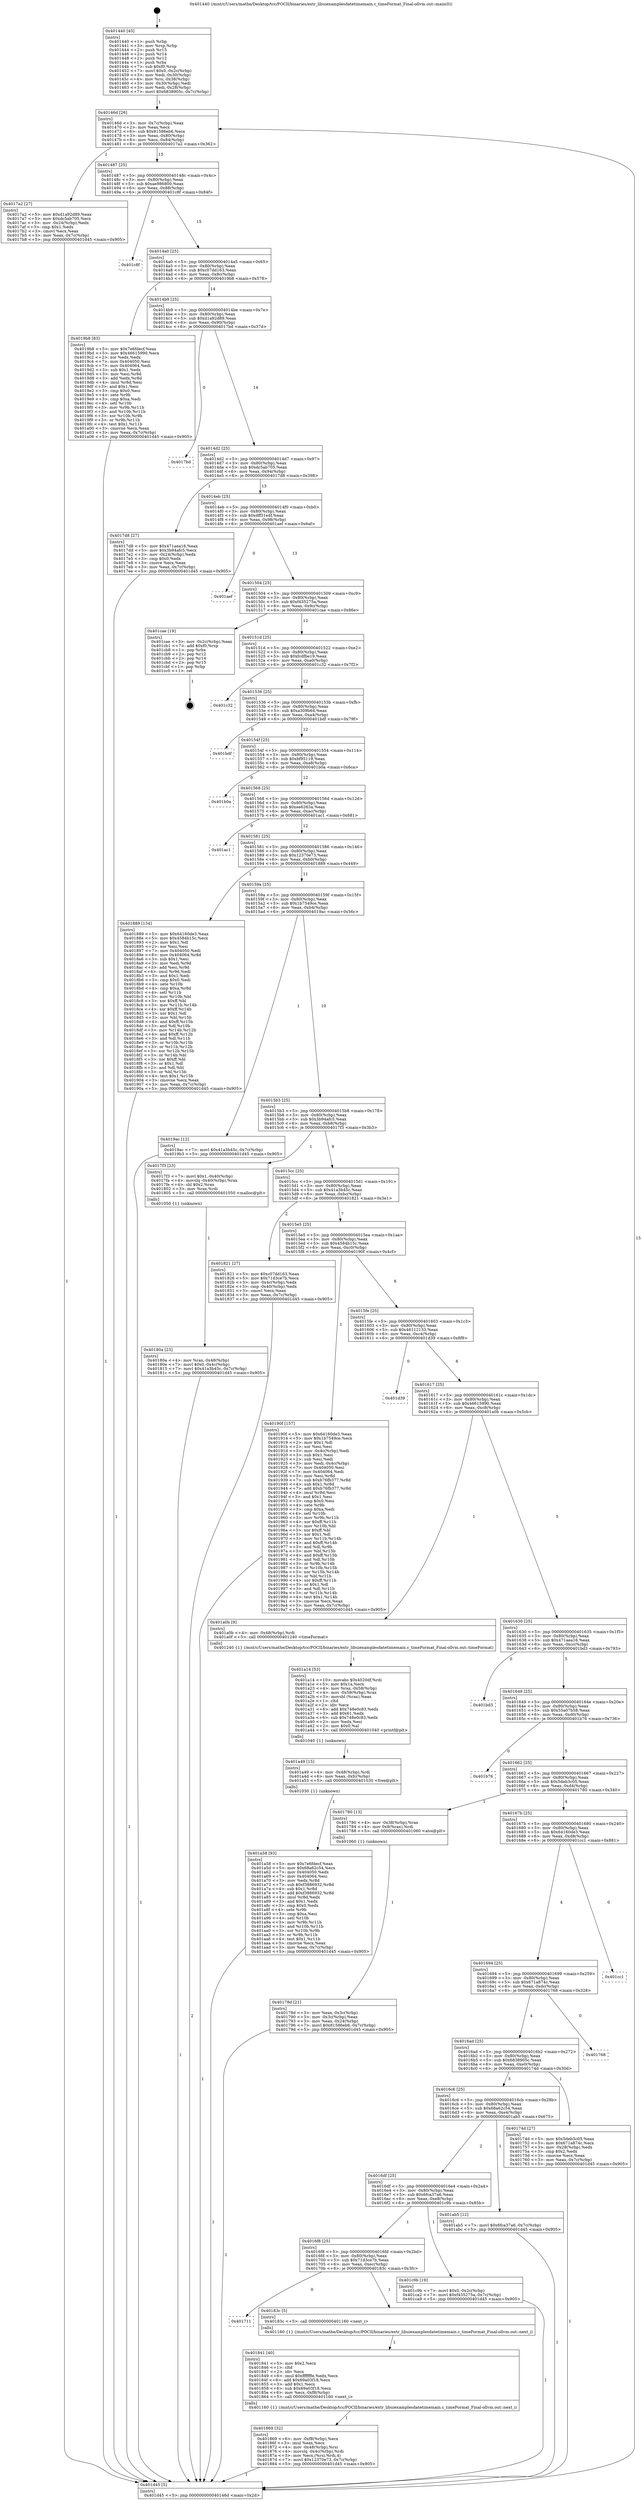 digraph "0x401440" {
  label = "0x401440 (/mnt/c/Users/mathe/Desktop/tcc/POCII/binaries/extr_libuiexamplesdatetimemain.c_timeFormat_Final-ollvm.out::main(0))"
  labelloc = "t"
  node[shape=record]

  Entry [label="",width=0.3,height=0.3,shape=circle,fillcolor=black,style=filled]
  "0x40146d" [label="{
     0x40146d [26]\l
     | [instrs]\l
     &nbsp;&nbsp;0x40146d \<+3\>: mov -0x7c(%rbp),%eax\l
     &nbsp;&nbsp;0x401470 \<+2\>: mov %eax,%ecx\l
     &nbsp;&nbsp;0x401472 \<+6\>: sub $0x81586eb6,%ecx\l
     &nbsp;&nbsp;0x401478 \<+3\>: mov %eax,-0x80(%rbp)\l
     &nbsp;&nbsp;0x40147b \<+6\>: mov %ecx,-0x84(%rbp)\l
     &nbsp;&nbsp;0x401481 \<+6\>: je 00000000004017a2 \<main+0x362\>\l
  }"]
  "0x4017a2" [label="{
     0x4017a2 [27]\l
     | [instrs]\l
     &nbsp;&nbsp;0x4017a2 \<+5\>: mov $0xd1a92d89,%eax\l
     &nbsp;&nbsp;0x4017a7 \<+5\>: mov $0xdc5ab705,%ecx\l
     &nbsp;&nbsp;0x4017ac \<+3\>: mov -0x24(%rbp),%edx\l
     &nbsp;&nbsp;0x4017af \<+3\>: cmp $0x1,%edx\l
     &nbsp;&nbsp;0x4017b2 \<+3\>: cmovl %ecx,%eax\l
     &nbsp;&nbsp;0x4017b5 \<+3\>: mov %eax,-0x7c(%rbp)\l
     &nbsp;&nbsp;0x4017b8 \<+5\>: jmp 0000000000401d45 \<main+0x905\>\l
  }"]
  "0x401487" [label="{
     0x401487 [25]\l
     | [instrs]\l
     &nbsp;&nbsp;0x401487 \<+5\>: jmp 000000000040148c \<main+0x4c\>\l
     &nbsp;&nbsp;0x40148c \<+3\>: mov -0x80(%rbp),%eax\l
     &nbsp;&nbsp;0x40148f \<+5\>: sub $0xae986800,%eax\l
     &nbsp;&nbsp;0x401494 \<+6\>: mov %eax,-0x88(%rbp)\l
     &nbsp;&nbsp;0x40149a \<+6\>: je 0000000000401c8f \<main+0x84f\>\l
  }"]
  Exit [label="",width=0.3,height=0.3,shape=circle,fillcolor=black,style=filled,peripheries=2]
  "0x401c8f" [label="{
     0x401c8f\l
  }", style=dashed]
  "0x4014a0" [label="{
     0x4014a0 [25]\l
     | [instrs]\l
     &nbsp;&nbsp;0x4014a0 \<+5\>: jmp 00000000004014a5 \<main+0x65\>\l
     &nbsp;&nbsp;0x4014a5 \<+3\>: mov -0x80(%rbp),%eax\l
     &nbsp;&nbsp;0x4014a8 \<+5\>: sub $0xc07dd163,%eax\l
     &nbsp;&nbsp;0x4014ad \<+6\>: mov %eax,-0x8c(%rbp)\l
     &nbsp;&nbsp;0x4014b3 \<+6\>: je 00000000004019b8 \<main+0x578\>\l
  }"]
  "0x401a58" [label="{
     0x401a58 [93]\l
     | [instrs]\l
     &nbsp;&nbsp;0x401a58 \<+5\>: mov $0x7e6fdecf,%eax\l
     &nbsp;&nbsp;0x401a5d \<+5\>: mov $0x68a62c54,%ecx\l
     &nbsp;&nbsp;0x401a62 \<+7\>: mov 0x404050,%edx\l
     &nbsp;&nbsp;0x401a69 \<+7\>: mov 0x404064,%esi\l
     &nbsp;&nbsp;0x401a70 \<+3\>: mov %edx,%r8d\l
     &nbsp;&nbsp;0x401a73 \<+7\>: sub $0xf3886932,%r8d\l
     &nbsp;&nbsp;0x401a7a \<+4\>: sub $0x1,%r8d\l
     &nbsp;&nbsp;0x401a7e \<+7\>: add $0xf3886932,%r8d\l
     &nbsp;&nbsp;0x401a85 \<+4\>: imul %r8d,%edx\l
     &nbsp;&nbsp;0x401a89 \<+3\>: and $0x1,%edx\l
     &nbsp;&nbsp;0x401a8c \<+3\>: cmp $0x0,%edx\l
     &nbsp;&nbsp;0x401a8f \<+4\>: sete %r9b\l
     &nbsp;&nbsp;0x401a93 \<+3\>: cmp $0xa,%esi\l
     &nbsp;&nbsp;0x401a96 \<+4\>: setl %r10b\l
     &nbsp;&nbsp;0x401a9a \<+3\>: mov %r9b,%r11b\l
     &nbsp;&nbsp;0x401a9d \<+3\>: and %r10b,%r11b\l
     &nbsp;&nbsp;0x401aa0 \<+3\>: xor %r10b,%r9b\l
     &nbsp;&nbsp;0x401aa3 \<+3\>: or %r9b,%r11b\l
     &nbsp;&nbsp;0x401aa6 \<+4\>: test $0x1,%r11b\l
     &nbsp;&nbsp;0x401aaa \<+3\>: cmovne %ecx,%eax\l
     &nbsp;&nbsp;0x401aad \<+3\>: mov %eax,-0x7c(%rbp)\l
     &nbsp;&nbsp;0x401ab0 \<+5\>: jmp 0000000000401d45 \<main+0x905\>\l
  }"]
  "0x4019b8" [label="{
     0x4019b8 [83]\l
     | [instrs]\l
     &nbsp;&nbsp;0x4019b8 \<+5\>: mov $0x7e6fdecf,%eax\l
     &nbsp;&nbsp;0x4019bd \<+5\>: mov $0x46615990,%ecx\l
     &nbsp;&nbsp;0x4019c2 \<+2\>: xor %edx,%edx\l
     &nbsp;&nbsp;0x4019c4 \<+7\>: mov 0x404050,%esi\l
     &nbsp;&nbsp;0x4019cb \<+7\>: mov 0x404064,%edi\l
     &nbsp;&nbsp;0x4019d2 \<+3\>: sub $0x1,%edx\l
     &nbsp;&nbsp;0x4019d5 \<+3\>: mov %esi,%r8d\l
     &nbsp;&nbsp;0x4019d8 \<+3\>: add %edx,%r8d\l
     &nbsp;&nbsp;0x4019db \<+4\>: imul %r8d,%esi\l
     &nbsp;&nbsp;0x4019df \<+3\>: and $0x1,%esi\l
     &nbsp;&nbsp;0x4019e2 \<+3\>: cmp $0x0,%esi\l
     &nbsp;&nbsp;0x4019e5 \<+4\>: sete %r9b\l
     &nbsp;&nbsp;0x4019e9 \<+3\>: cmp $0xa,%edi\l
     &nbsp;&nbsp;0x4019ec \<+4\>: setl %r10b\l
     &nbsp;&nbsp;0x4019f0 \<+3\>: mov %r9b,%r11b\l
     &nbsp;&nbsp;0x4019f3 \<+3\>: and %r10b,%r11b\l
     &nbsp;&nbsp;0x4019f6 \<+3\>: xor %r10b,%r9b\l
     &nbsp;&nbsp;0x4019f9 \<+3\>: or %r9b,%r11b\l
     &nbsp;&nbsp;0x4019fc \<+4\>: test $0x1,%r11b\l
     &nbsp;&nbsp;0x401a00 \<+3\>: cmovne %ecx,%eax\l
     &nbsp;&nbsp;0x401a03 \<+3\>: mov %eax,-0x7c(%rbp)\l
     &nbsp;&nbsp;0x401a06 \<+5\>: jmp 0000000000401d45 \<main+0x905\>\l
  }"]
  "0x4014b9" [label="{
     0x4014b9 [25]\l
     | [instrs]\l
     &nbsp;&nbsp;0x4014b9 \<+5\>: jmp 00000000004014be \<main+0x7e\>\l
     &nbsp;&nbsp;0x4014be \<+3\>: mov -0x80(%rbp),%eax\l
     &nbsp;&nbsp;0x4014c1 \<+5\>: sub $0xd1a92d89,%eax\l
     &nbsp;&nbsp;0x4014c6 \<+6\>: mov %eax,-0x90(%rbp)\l
     &nbsp;&nbsp;0x4014cc \<+6\>: je 00000000004017bd \<main+0x37d\>\l
  }"]
  "0x401a49" [label="{
     0x401a49 [15]\l
     | [instrs]\l
     &nbsp;&nbsp;0x401a49 \<+4\>: mov -0x48(%rbp),%rdi\l
     &nbsp;&nbsp;0x401a4d \<+6\>: mov %eax,-0xfc(%rbp)\l
     &nbsp;&nbsp;0x401a53 \<+5\>: call 0000000000401030 \<free@plt\>\l
     | [calls]\l
     &nbsp;&nbsp;0x401030 \{1\} (unknown)\l
  }"]
  "0x4017bd" [label="{
     0x4017bd\l
  }", style=dashed]
  "0x4014d2" [label="{
     0x4014d2 [25]\l
     | [instrs]\l
     &nbsp;&nbsp;0x4014d2 \<+5\>: jmp 00000000004014d7 \<main+0x97\>\l
     &nbsp;&nbsp;0x4014d7 \<+3\>: mov -0x80(%rbp),%eax\l
     &nbsp;&nbsp;0x4014da \<+5\>: sub $0xdc5ab705,%eax\l
     &nbsp;&nbsp;0x4014df \<+6\>: mov %eax,-0x94(%rbp)\l
     &nbsp;&nbsp;0x4014e5 \<+6\>: je 00000000004017d8 \<main+0x398\>\l
  }"]
  "0x401a14" [label="{
     0x401a14 [53]\l
     | [instrs]\l
     &nbsp;&nbsp;0x401a14 \<+10\>: movabs $0x4020df,%rdi\l
     &nbsp;&nbsp;0x401a1e \<+5\>: mov $0x1a,%ecx\l
     &nbsp;&nbsp;0x401a23 \<+4\>: mov %rax,-0x58(%rbp)\l
     &nbsp;&nbsp;0x401a27 \<+4\>: mov -0x58(%rbp),%rax\l
     &nbsp;&nbsp;0x401a2b \<+3\>: movsbl (%rax),%eax\l
     &nbsp;&nbsp;0x401a2e \<+1\>: cltd\l
     &nbsp;&nbsp;0x401a2f \<+2\>: idiv %ecx\l
     &nbsp;&nbsp;0x401a31 \<+6\>: add $0x748e0c83,%edx\l
     &nbsp;&nbsp;0x401a37 \<+3\>: add $0x61,%edx\l
     &nbsp;&nbsp;0x401a3a \<+6\>: sub $0x748e0c83,%edx\l
     &nbsp;&nbsp;0x401a40 \<+2\>: mov %edx,%esi\l
     &nbsp;&nbsp;0x401a42 \<+2\>: mov $0x0,%al\l
     &nbsp;&nbsp;0x401a44 \<+5\>: call 0000000000401040 \<printf@plt\>\l
     | [calls]\l
     &nbsp;&nbsp;0x401040 \{1\} (unknown)\l
  }"]
  "0x4017d8" [label="{
     0x4017d8 [27]\l
     | [instrs]\l
     &nbsp;&nbsp;0x4017d8 \<+5\>: mov $0x471aea16,%eax\l
     &nbsp;&nbsp;0x4017dd \<+5\>: mov $0x3b94afc5,%ecx\l
     &nbsp;&nbsp;0x4017e2 \<+3\>: mov -0x24(%rbp),%edx\l
     &nbsp;&nbsp;0x4017e5 \<+3\>: cmp $0x0,%edx\l
     &nbsp;&nbsp;0x4017e8 \<+3\>: cmove %ecx,%eax\l
     &nbsp;&nbsp;0x4017eb \<+3\>: mov %eax,-0x7c(%rbp)\l
     &nbsp;&nbsp;0x4017ee \<+5\>: jmp 0000000000401d45 \<main+0x905\>\l
  }"]
  "0x4014eb" [label="{
     0x4014eb [25]\l
     | [instrs]\l
     &nbsp;&nbsp;0x4014eb \<+5\>: jmp 00000000004014f0 \<main+0xb0\>\l
     &nbsp;&nbsp;0x4014f0 \<+3\>: mov -0x80(%rbp),%eax\l
     &nbsp;&nbsp;0x4014f3 \<+5\>: sub $0xdff31e4f,%eax\l
     &nbsp;&nbsp;0x4014f8 \<+6\>: mov %eax,-0x98(%rbp)\l
     &nbsp;&nbsp;0x4014fe \<+6\>: je 0000000000401aef \<main+0x6af\>\l
  }"]
  "0x401869" [label="{
     0x401869 [32]\l
     | [instrs]\l
     &nbsp;&nbsp;0x401869 \<+6\>: mov -0xf8(%rbp),%ecx\l
     &nbsp;&nbsp;0x40186f \<+3\>: imul %eax,%ecx\l
     &nbsp;&nbsp;0x401872 \<+4\>: mov -0x48(%rbp),%rsi\l
     &nbsp;&nbsp;0x401876 \<+4\>: movslq -0x4c(%rbp),%rdi\l
     &nbsp;&nbsp;0x40187a \<+3\>: mov %ecx,(%rsi,%rdi,4)\l
     &nbsp;&nbsp;0x40187d \<+7\>: movl $0x12370e73,-0x7c(%rbp)\l
     &nbsp;&nbsp;0x401884 \<+5\>: jmp 0000000000401d45 \<main+0x905\>\l
  }"]
  "0x401aef" [label="{
     0x401aef\l
  }", style=dashed]
  "0x401504" [label="{
     0x401504 [25]\l
     | [instrs]\l
     &nbsp;&nbsp;0x401504 \<+5\>: jmp 0000000000401509 \<main+0xc9\>\l
     &nbsp;&nbsp;0x401509 \<+3\>: mov -0x80(%rbp),%eax\l
     &nbsp;&nbsp;0x40150c \<+5\>: sub $0xf435275a,%eax\l
     &nbsp;&nbsp;0x401511 \<+6\>: mov %eax,-0x9c(%rbp)\l
     &nbsp;&nbsp;0x401517 \<+6\>: je 0000000000401cae \<main+0x86e\>\l
  }"]
  "0x401841" [label="{
     0x401841 [40]\l
     | [instrs]\l
     &nbsp;&nbsp;0x401841 \<+5\>: mov $0x2,%ecx\l
     &nbsp;&nbsp;0x401846 \<+1\>: cltd\l
     &nbsp;&nbsp;0x401847 \<+2\>: idiv %ecx\l
     &nbsp;&nbsp;0x401849 \<+6\>: imul $0xfffffffe,%edx,%ecx\l
     &nbsp;&nbsp;0x40184f \<+6\>: add $0x69a03f18,%ecx\l
     &nbsp;&nbsp;0x401855 \<+3\>: add $0x1,%ecx\l
     &nbsp;&nbsp;0x401858 \<+6\>: sub $0x69a03f18,%ecx\l
     &nbsp;&nbsp;0x40185e \<+6\>: mov %ecx,-0xf8(%rbp)\l
     &nbsp;&nbsp;0x401864 \<+5\>: call 0000000000401160 \<next_i\>\l
     | [calls]\l
     &nbsp;&nbsp;0x401160 \{1\} (/mnt/c/Users/mathe/Desktop/tcc/POCII/binaries/extr_libuiexamplesdatetimemain.c_timeFormat_Final-ollvm.out::next_i)\l
  }"]
  "0x401cae" [label="{
     0x401cae [19]\l
     | [instrs]\l
     &nbsp;&nbsp;0x401cae \<+3\>: mov -0x2c(%rbp),%eax\l
     &nbsp;&nbsp;0x401cb1 \<+7\>: add $0xf0,%rsp\l
     &nbsp;&nbsp;0x401cb8 \<+1\>: pop %rbx\l
     &nbsp;&nbsp;0x401cb9 \<+2\>: pop %r12\l
     &nbsp;&nbsp;0x401cbb \<+2\>: pop %r14\l
     &nbsp;&nbsp;0x401cbd \<+2\>: pop %r15\l
     &nbsp;&nbsp;0x401cbf \<+1\>: pop %rbp\l
     &nbsp;&nbsp;0x401cc0 \<+1\>: ret\l
  }"]
  "0x40151d" [label="{
     0x40151d [25]\l
     | [instrs]\l
     &nbsp;&nbsp;0x40151d \<+5\>: jmp 0000000000401522 \<main+0xe2\>\l
     &nbsp;&nbsp;0x401522 \<+3\>: mov -0x80(%rbp),%eax\l
     &nbsp;&nbsp;0x401525 \<+5\>: sub $0xfcdfbe19,%eax\l
     &nbsp;&nbsp;0x40152a \<+6\>: mov %eax,-0xa0(%rbp)\l
     &nbsp;&nbsp;0x401530 \<+6\>: je 0000000000401c32 \<main+0x7f2\>\l
  }"]
  "0x401711" [label="{
     0x401711\l
  }", style=dashed]
  "0x401c32" [label="{
     0x401c32\l
  }", style=dashed]
  "0x401536" [label="{
     0x401536 [25]\l
     | [instrs]\l
     &nbsp;&nbsp;0x401536 \<+5\>: jmp 000000000040153b \<main+0xfb\>\l
     &nbsp;&nbsp;0x40153b \<+3\>: mov -0x80(%rbp),%eax\l
     &nbsp;&nbsp;0x40153e \<+5\>: sub $0xa309b64,%eax\l
     &nbsp;&nbsp;0x401543 \<+6\>: mov %eax,-0xa4(%rbp)\l
     &nbsp;&nbsp;0x401549 \<+6\>: je 0000000000401bdf \<main+0x79f\>\l
  }"]
  "0x40183c" [label="{
     0x40183c [5]\l
     | [instrs]\l
     &nbsp;&nbsp;0x40183c \<+5\>: call 0000000000401160 \<next_i\>\l
     | [calls]\l
     &nbsp;&nbsp;0x401160 \{1\} (/mnt/c/Users/mathe/Desktop/tcc/POCII/binaries/extr_libuiexamplesdatetimemain.c_timeFormat_Final-ollvm.out::next_i)\l
  }"]
  "0x401bdf" [label="{
     0x401bdf\l
  }", style=dashed]
  "0x40154f" [label="{
     0x40154f [25]\l
     | [instrs]\l
     &nbsp;&nbsp;0x40154f \<+5\>: jmp 0000000000401554 \<main+0x114\>\l
     &nbsp;&nbsp;0x401554 \<+3\>: mov -0x80(%rbp),%eax\l
     &nbsp;&nbsp;0x401557 \<+5\>: sub $0xbf95119,%eax\l
     &nbsp;&nbsp;0x40155c \<+6\>: mov %eax,-0xa8(%rbp)\l
     &nbsp;&nbsp;0x401562 \<+6\>: je 0000000000401b0a \<main+0x6ca\>\l
  }"]
  "0x4016f8" [label="{
     0x4016f8 [25]\l
     | [instrs]\l
     &nbsp;&nbsp;0x4016f8 \<+5\>: jmp 00000000004016fd \<main+0x2bd\>\l
     &nbsp;&nbsp;0x4016fd \<+3\>: mov -0x80(%rbp),%eax\l
     &nbsp;&nbsp;0x401700 \<+5\>: sub $0x71d3ce7b,%eax\l
     &nbsp;&nbsp;0x401705 \<+6\>: mov %eax,-0xec(%rbp)\l
     &nbsp;&nbsp;0x40170b \<+6\>: je 000000000040183c \<main+0x3fc\>\l
  }"]
  "0x401b0a" [label="{
     0x401b0a\l
  }", style=dashed]
  "0x401568" [label="{
     0x401568 [25]\l
     | [instrs]\l
     &nbsp;&nbsp;0x401568 \<+5\>: jmp 000000000040156d \<main+0x12d\>\l
     &nbsp;&nbsp;0x40156d \<+3\>: mov -0x80(%rbp),%eax\l
     &nbsp;&nbsp;0x401570 \<+5\>: sub $0xee6263a,%eax\l
     &nbsp;&nbsp;0x401575 \<+6\>: mov %eax,-0xac(%rbp)\l
     &nbsp;&nbsp;0x40157b \<+6\>: je 0000000000401ac1 \<main+0x681\>\l
  }"]
  "0x401c9b" [label="{
     0x401c9b [19]\l
     | [instrs]\l
     &nbsp;&nbsp;0x401c9b \<+7\>: movl $0x0,-0x2c(%rbp)\l
     &nbsp;&nbsp;0x401ca2 \<+7\>: movl $0xf435275a,-0x7c(%rbp)\l
     &nbsp;&nbsp;0x401ca9 \<+5\>: jmp 0000000000401d45 \<main+0x905\>\l
  }"]
  "0x401ac1" [label="{
     0x401ac1\l
  }", style=dashed]
  "0x401581" [label="{
     0x401581 [25]\l
     | [instrs]\l
     &nbsp;&nbsp;0x401581 \<+5\>: jmp 0000000000401586 \<main+0x146\>\l
     &nbsp;&nbsp;0x401586 \<+3\>: mov -0x80(%rbp),%eax\l
     &nbsp;&nbsp;0x401589 \<+5\>: sub $0x12370e73,%eax\l
     &nbsp;&nbsp;0x40158e \<+6\>: mov %eax,-0xb0(%rbp)\l
     &nbsp;&nbsp;0x401594 \<+6\>: je 0000000000401889 \<main+0x449\>\l
  }"]
  "0x4016df" [label="{
     0x4016df [25]\l
     | [instrs]\l
     &nbsp;&nbsp;0x4016df \<+5\>: jmp 00000000004016e4 \<main+0x2a4\>\l
     &nbsp;&nbsp;0x4016e4 \<+3\>: mov -0x80(%rbp),%eax\l
     &nbsp;&nbsp;0x4016e7 \<+5\>: sub $0x6fca37a6,%eax\l
     &nbsp;&nbsp;0x4016ec \<+6\>: mov %eax,-0xe8(%rbp)\l
     &nbsp;&nbsp;0x4016f2 \<+6\>: je 0000000000401c9b \<main+0x85b\>\l
  }"]
  "0x401889" [label="{
     0x401889 [134]\l
     | [instrs]\l
     &nbsp;&nbsp;0x401889 \<+5\>: mov $0x64160de3,%eax\l
     &nbsp;&nbsp;0x40188e \<+5\>: mov $0x4584b15c,%ecx\l
     &nbsp;&nbsp;0x401893 \<+2\>: mov $0x1,%dl\l
     &nbsp;&nbsp;0x401895 \<+2\>: xor %esi,%esi\l
     &nbsp;&nbsp;0x401897 \<+7\>: mov 0x404050,%edi\l
     &nbsp;&nbsp;0x40189e \<+8\>: mov 0x404064,%r8d\l
     &nbsp;&nbsp;0x4018a6 \<+3\>: sub $0x1,%esi\l
     &nbsp;&nbsp;0x4018a9 \<+3\>: mov %edi,%r9d\l
     &nbsp;&nbsp;0x4018ac \<+3\>: add %esi,%r9d\l
     &nbsp;&nbsp;0x4018af \<+4\>: imul %r9d,%edi\l
     &nbsp;&nbsp;0x4018b3 \<+3\>: and $0x1,%edi\l
     &nbsp;&nbsp;0x4018b6 \<+3\>: cmp $0x0,%edi\l
     &nbsp;&nbsp;0x4018b9 \<+4\>: sete %r10b\l
     &nbsp;&nbsp;0x4018bd \<+4\>: cmp $0xa,%r8d\l
     &nbsp;&nbsp;0x4018c1 \<+4\>: setl %r11b\l
     &nbsp;&nbsp;0x4018c5 \<+3\>: mov %r10b,%bl\l
     &nbsp;&nbsp;0x4018c8 \<+3\>: xor $0xff,%bl\l
     &nbsp;&nbsp;0x4018cb \<+3\>: mov %r11b,%r14b\l
     &nbsp;&nbsp;0x4018ce \<+4\>: xor $0xff,%r14b\l
     &nbsp;&nbsp;0x4018d2 \<+3\>: xor $0x1,%dl\l
     &nbsp;&nbsp;0x4018d5 \<+3\>: mov %bl,%r15b\l
     &nbsp;&nbsp;0x4018d8 \<+4\>: and $0xff,%r15b\l
     &nbsp;&nbsp;0x4018dc \<+3\>: and %dl,%r10b\l
     &nbsp;&nbsp;0x4018df \<+3\>: mov %r14b,%r12b\l
     &nbsp;&nbsp;0x4018e2 \<+4\>: and $0xff,%r12b\l
     &nbsp;&nbsp;0x4018e6 \<+3\>: and %dl,%r11b\l
     &nbsp;&nbsp;0x4018e9 \<+3\>: or %r10b,%r15b\l
     &nbsp;&nbsp;0x4018ec \<+3\>: or %r11b,%r12b\l
     &nbsp;&nbsp;0x4018ef \<+3\>: xor %r12b,%r15b\l
     &nbsp;&nbsp;0x4018f2 \<+3\>: or %r14b,%bl\l
     &nbsp;&nbsp;0x4018f5 \<+3\>: xor $0xff,%bl\l
     &nbsp;&nbsp;0x4018f8 \<+3\>: or $0x1,%dl\l
     &nbsp;&nbsp;0x4018fb \<+2\>: and %dl,%bl\l
     &nbsp;&nbsp;0x4018fd \<+3\>: or %bl,%r15b\l
     &nbsp;&nbsp;0x401900 \<+4\>: test $0x1,%r15b\l
     &nbsp;&nbsp;0x401904 \<+3\>: cmovne %ecx,%eax\l
     &nbsp;&nbsp;0x401907 \<+3\>: mov %eax,-0x7c(%rbp)\l
     &nbsp;&nbsp;0x40190a \<+5\>: jmp 0000000000401d45 \<main+0x905\>\l
  }"]
  "0x40159a" [label="{
     0x40159a [25]\l
     | [instrs]\l
     &nbsp;&nbsp;0x40159a \<+5\>: jmp 000000000040159f \<main+0x15f\>\l
     &nbsp;&nbsp;0x40159f \<+3\>: mov -0x80(%rbp),%eax\l
     &nbsp;&nbsp;0x4015a2 \<+5\>: sub $0x1b7549ce,%eax\l
     &nbsp;&nbsp;0x4015a7 \<+6\>: mov %eax,-0xb4(%rbp)\l
     &nbsp;&nbsp;0x4015ad \<+6\>: je 00000000004019ac \<main+0x56c\>\l
  }"]
  "0x401ab5" [label="{
     0x401ab5 [12]\l
     | [instrs]\l
     &nbsp;&nbsp;0x401ab5 \<+7\>: movl $0x6fca37a6,-0x7c(%rbp)\l
     &nbsp;&nbsp;0x401abc \<+5\>: jmp 0000000000401d45 \<main+0x905\>\l
  }"]
  "0x4019ac" [label="{
     0x4019ac [12]\l
     | [instrs]\l
     &nbsp;&nbsp;0x4019ac \<+7\>: movl $0x41a3b45c,-0x7c(%rbp)\l
     &nbsp;&nbsp;0x4019b3 \<+5\>: jmp 0000000000401d45 \<main+0x905\>\l
  }"]
  "0x4015b3" [label="{
     0x4015b3 [25]\l
     | [instrs]\l
     &nbsp;&nbsp;0x4015b3 \<+5\>: jmp 00000000004015b8 \<main+0x178\>\l
     &nbsp;&nbsp;0x4015b8 \<+3\>: mov -0x80(%rbp),%eax\l
     &nbsp;&nbsp;0x4015bb \<+5\>: sub $0x3b94afc5,%eax\l
     &nbsp;&nbsp;0x4015c0 \<+6\>: mov %eax,-0xb8(%rbp)\l
     &nbsp;&nbsp;0x4015c6 \<+6\>: je 00000000004017f3 \<main+0x3b3\>\l
  }"]
  "0x40180a" [label="{
     0x40180a [23]\l
     | [instrs]\l
     &nbsp;&nbsp;0x40180a \<+4\>: mov %rax,-0x48(%rbp)\l
     &nbsp;&nbsp;0x40180e \<+7\>: movl $0x0,-0x4c(%rbp)\l
     &nbsp;&nbsp;0x401815 \<+7\>: movl $0x41a3b45c,-0x7c(%rbp)\l
     &nbsp;&nbsp;0x40181c \<+5\>: jmp 0000000000401d45 \<main+0x905\>\l
  }"]
  "0x4017f3" [label="{
     0x4017f3 [23]\l
     | [instrs]\l
     &nbsp;&nbsp;0x4017f3 \<+7\>: movl $0x1,-0x40(%rbp)\l
     &nbsp;&nbsp;0x4017fa \<+4\>: movslq -0x40(%rbp),%rax\l
     &nbsp;&nbsp;0x4017fe \<+4\>: shl $0x2,%rax\l
     &nbsp;&nbsp;0x401802 \<+3\>: mov %rax,%rdi\l
     &nbsp;&nbsp;0x401805 \<+5\>: call 0000000000401050 \<malloc@plt\>\l
     | [calls]\l
     &nbsp;&nbsp;0x401050 \{1\} (unknown)\l
  }"]
  "0x4015cc" [label="{
     0x4015cc [25]\l
     | [instrs]\l
     &nbsp;&nbsp;0x4015cc \<+5\>: jmp 00000000004015d1 \<main+0x191\>\l
     &nbsp;&nbsp;0x4015d1 \<+3\>: mov -0x80(%rbp),%eax\l
     &nbsp;&nbsp;0x4015d4 \<+5\>: sub $0x41a3b45c,%eax\l
     &nbsp;&nbsp;0x4015d9 \<+6\>: mov %eax,-0xbc(%rbp)\l
     &nbsp;&nbsp;0x4015df \<+6\>: je 0000000000401821 \<main+0x3e1\>\l
  }"]
  "0x40178d" [label="{
     0x40178d [21]\l
     | [instrs]\l
     &nbsp;&nbsp;0x40178d \<+3\>: mov %eax,-0x3c(%rbp)\l
     &nbsp;&nbsp;0x401790 \<+3\>: mov -0x3c(%rbp),%eax\l
     &nbsp;&nbsp;0x401793 \<+3\>: mov %eax,-0x24(%rbp)\l
     &nbsp;&nbsp;0x401796 \<+7\>: movl $0x81586eb6,-0x7c(%rbp)\l
     &nbsp;&nbsp;0x40179d \<+5\>: jmp 0000000000401d45 \<main+0x905\>\l
  }"]
  "0x401821" [label="{
     0x401821 [27]\l
     | [instrs]\l
     &nbsp;&nbsp;0x401821 \<+5\>: mov $0xc07dd163,%eax\l
     &nbsp;&nbsp;0x401826 \<+5\>: mov $0x71d3ce7b,%ecx\l
     &nbsp;&nbsp;0x40182b \<+3\>: mov -0x4c(%rbp),%edx\l
     &nbsp;&nbsp;0x40182e \<+3\>: cmp -0x40(%rbp),%edx\l
     &nbsp;&nbsp;0x401831 \<+3\>: cmovl %ecx,%eax\l
     &nbsp;&nbsp;0x401834 \<+3\>: mov %eax,-0x7c(%rbp)\l
     &nbsp;&nbsp;0x401837 \<+5\>: jmp 0000000000401d45 \<main+0x905\>\l
  }"]
  "0x4015e5" [label="{
     0x4015e5 [25]\l
     | [instrs]\l
     &nbsp;&nbsp;0x4015e5 \<+5\>: jmp 00000000004015ea \<main+0x1aa\>\l
     &nbsp;&nbsp;0x4015ea \<+3\>: mov -0x80(%rbp),%eax\l
     &nbsp;&nbsp;0x4015ed \<+5\>: sub $0x4584b15c,%eax\l
     &nbsp;&nbsp;0x4015f2 \<+6\>: mov %eax,-0xc0(%rbp)\l
     &nbsp;&nbsp;0x4015f8 \<+6\>: je 000000000040190f \<main+0x4cf\>\l
  }"]
  "0x401440" [label="{
     0x401440 [45]\l
     | [instrs]\l
     &nbsp;&nbsp;0x401440 \<+1\>: push %rbp\l
     &nbsp;&nbsp;0x401441 \<+3\>: mov %rsp,%rbp\l
     &nbsp;&nbsp;0x401444 \<+2\>: push %r15\l
     &nbsp;&nbsp;0x401446 \<+2\>: push %r14\l
     &nbsp;&nbsp;0x401448 \<+2\>: push %r12\l
     &nbsp;&nbsp;0x40144a \<+1\>: push %rbx\l
     &nbsp;&nbsp;0x40144b \<+7\>: sub $0xf0,%rsp\l
     &nbsp;&nbsp;0x401452 \<+7\>: movl $0x0,-0x2c(%rbp)\l
     &nbsp;&nbsp;0x401459 \<+3\>: mov %edi,-0x30(%rbp)\l
     &nbsp;&nbsp;0x40145c \<+4\>: mov %rsi,-0x38(%rbp)\l
     &nbsp;&nbsp;0x401460 \<+3\>: mov -0x30(%rbp),%edi\l
     &nbsp;&nbsp;0x401463 \<+3\>: mov %edi,-0x28(%rbp)\l
     &nbsp;&nbsp;0x401466 \<+7\>: movl $0x6838905c,-0x7c(%rbp)\l
  }"]
  "0x40190f" [label="{
     0x40190f [157]\l
     | [instrs]\l
     &nbsp;&nbsp;0x40190f \<+5\>: mov $0x64160de3,%eax\l
     &nbsp;&nbsp;0x401914 \<+5\>: mov $0x1b7549ce,%ecx\l
     &nbsp;&nbsp;0x401919 \<+2\>: mov $0x1,%dl\l
     &nbsp;&nbsp;0x40191b \<+2\>: xor %esi,%esi\l
     &nbsp;&nbsp;0x40191d \<+3\>: mov -0x4c(%rbp),%edi\l
     &nbsp;&nbsp;0x401920 \<+3\>: sub $0x1,%esi\l
     &nbsp;&nbsp;0x401923 \<+2\>: sub %esi,%edi\l
     &nbsp;&nbsp;0x401925 \<+3\>: mov %edi,-0x4c(%rbp)\l
     &nbsp;&nbsp;0x401928 \<+7\>: mov 0x404050,%esi\l
     &nbsp;&nbsp;0x40192f \<+7\>: mov 0x404064,%edi\l
     &nbsp;&nbsp;0x401936 \<+3\>: mov %esi,%r8d\l
     &nbsp;&nbsp;0x401939 \<+7\>: sub $0xb76fb377,%r8d\l
     &nbsp;&nbsp;0x401940 \<+4\>: sub $0x1,%r8d\l
     &nbsp;&nbsp;0x401944 \<+7\>: add $0xb76fb377,%r8d\l
     &nbsp;&nbsp;0x40194b \<+4\>: imul %r8d,%esi\l
     &nbsp;&nbsp;0x40194f \<+3\>: and $0x1,%esi\l
     &nbsp;&nbsp;0x401952 \<+3\>: cmp $0x0,%esi\l
     &nbsp;&nbsp;0x401955 \<+4\>: sete %r9b\l
     &nbsp;&nbsp;0x401959 \<+3\>: cmp $0xa,%edi\l
     &nbsp;&nbsp;0x40195c \<+4\>: setl %r10b\l
     &nbsp;&nbsp;0x401960 \<+3\>: mov %r9b,%r11b\l
     &nbsp;&nbsp;0x401963 \<+4\>: xor $0xff,%r11b\l
     &nbsp;&nbsp;0x401967 \<+3\>: mov %r10b,%bl\l
     &nbsp;&nbsp;0x40196a \<+3\>: xor $0xff,%bl\l
     &nbsp;&nbsp;0x40196d \<+3\>: xor $0x1,%dl\l
     &nbsp;&nbsp;0x401970 \<+3\>: mov %r11b,%r14b\l
     &nbsp;&nbsp;0x401973 \<+4\>: and $0xff,%r14b\l
     &nbsp;&nbsp;0x401977 \<+3\>: and %dl,%r9b\l
     &nbsp;&nbsp;0x40197a \<+3\>: mov %bl,%r15b\l
     &nbsp;&nbsp;0x40197d \<+4\>: and $0xff,%r15b\l
     &nbsp;&nbsp;0x401981 \<+3\>: and %dl,%r10b\l
     &nbsp;&nbsp;0x401984 \<+3\>: or %r9b,%r14b\l
     &nbsp;&nbsp;0x401987 \<+3\>: or %r10b,%r15b\l
     &nbsp;&nbsp;0x40198a \<+3\>: xor %r15b,%r14b\l
     &nbsp;&nbsp;0x40198d \<+3\>: or %bl,%r11b\l
     &nbsp;&nbsp;0x401990 \<+4\>: xor $0xff,%r11b\l
     &nbsp;&nbsp;0x401994 \<+3\>: or $0x1,%dl\l
     &nbsp;&nbsp;0x401997 \<+3\>: and %dl,%r11b\l
     &nbsp;&nbsp;0x40199a \<+3\>: or %r11b,%r14b\l
     &nbsp;&nbsp;0x40199d \<+4\>: test $0x1,%r14b\l
     &nbsp;&nbsp;0x4019a1 \<+3\>: cmovne %ecx,%eax\l
     &nbsp;&nbsp;0x4019a4 \<+3\>: mov %eax,-0x7c(%rbp)\l
     &nbsp;&nbsp;0x4019a7 \<+5\>: jmp 0000000000401d45 \<main+0x905\>\l
  }"]
  "0x4015fe" [label="{
     0x4015fe [25]\l
     | [instrs]\l
     &nbsp;&nbsp;0x4015fe \<+5\>: jmp 0000000000401603 \<main+0x1c3\>\l
     &nbsp;&nbsp;0x401603 \<+3\>: mov -0x80(%rbp),%eax\l
     &nbsp;&nbsp;0x401606 \<+5\>: sub $0x46112133,%eax\l
     &nbsp;&nbsp;0x40160b \<+6\>: mov %eax,-0xc4(%rbp)\l
     &nbsp;&nbsp;0x401611 \<+6\>: je 0000000000401d39 \<main+0x8f9\>\l
  }"]
  "0x401d45" [label="{
     0x401d45 [5]\l
     | [instrs]\l
     &nbsp;&nbsp;0x401d45 \<+5\>: jmp 000000000040146d \<main+0x2d\>\l
  }"]
  "0x401d39" [label="{
     0x401d39\l
  }", style=dashed]
  "0x401617" [label="{
     0x401617 [25]\l
     | [instrs]\l
     &nbsp;&nbsp;0x401617 \<+5\>: jmp 000000000040161c \<main+0x1dc\>\l
     &nbsp;&nbsp;0x40161c \<+3\>: mov -0x80(%rbp),%eax\l
     &nbsp;&nbsp;0x40161f \<+5\>: sub $0x46615990,%eax\l
     &nbsp;&nbsp;0x401624 \<+6\>: mov %eax,-0xc8(%rbp)\l
     &nbsp;&nbsp;0x40162a \<+6\>: je 0000000000401a0b \<main+0x5cb\>\l
  }"]
  "0x4016c6" [label="{
     0x4016c6 [25]\l
     | [instrs]\l
     &nbsp;&nbsp;0x4016c6 \<+5\>: jmp 00000000004016cb \<main+0x28b\>\l
     &nbsp;&nbsp;0x4016cb \<+3\>: mov -0x80(%rbp),%eax\l
     &nbsp;&nbsp;0x4016ce \<+5\>: sub $0x68a62c54,%eax\l
     &nbsp;&nbsp;0x4016d3 \<+6\>: mov %eax,-0xe4(%rbp)\l
     &nbsp;&nbsp;0x4016d9 \<+6\>: je 0000000000401ab5 \<main+0x675\>\l
  }"]
  "0x401a0b" [label="{
     0x401a0b [9]\l
     | [instrs]\l
     &nbsp;&nbsp;0x401a0b \<+4\>: mov -0x48(%rbp),%rdi\l
     &nbsp;&nbsp;0x401a0f \<+5\>: call 0000000000401240 \<timeFormat\>\l
     | [calls]\l
     &nbsp;&nbsp;0x401240 \{1\} (/mnt/c/Users/mathe/Desktop/tcc/POCII/binaries/extr_libuiexamplesdatetimemain.c_timeFormat_Final-ollvm.out::timeFormat)\l
  }"]
  "0x401630" [label="{
     0x401630 [25]\l
     | [instrs]\l
     &nbsp;&nbsp;0x401630 \<+5\>: jmp 0000000000401635 \<main+0x1f5\>\l
     &nbsp;&nbsp;0x401635 \<+3\>: mov -0x80(%rbp),%eax\l
     &nbsp;&nbsp;0x401638 \<+5\>: sub $0x471aea16,%eax\l
     &nbsp;&nbsp;0x40163d \<+6\>: mov %eax,-0xcc(%rbp)\l
     &nbsp;&nbsp;0x401643 \<+6\>: je 0000000000401bd3 \<main+0x793\>\l
  }"]
  "0x40174d" [label="{
     0x40174d [27]\l
     | [instrs]\l
     &nbsp;&nbsp;0x40174d \<+5\>: mov $0x5deb3c05,%eax\l
     &nbsp;&nbsp;0x401752 \<+5\>: mov $0x671a874c,%ecx\l
     &nbsp;&nbsp;0x401757 \<+3\>: mov -0x28(%rbp),%edx\l
     &nbsp;&nbsp;0x40175a \<+3\>: cmp $0x2,%edx\l
     &nbsp;&nbsp;0x40175d \<+3\>: cmovne %ecx,%eax\l
     &nbsp;&nbsp;0x401760 \<+3\>: mov %eax,-0x7c(%rbp)\l
     &nbsp;&nbsp;0x401763 \<+5\>: jmp 0000000000401d45 \<main+0x905\>\l
  }"]
  "0x401bd3" [label="{
     0x401bd3\l
  }", style=dashed]
  "0x401649" [label="{
     0x401649 [25]\l
     | [instrs]\l
     &nbsp;&nbsp;0x401649 \<+5\>: jmp 000000000040164e \<main+0x20e\>\l
     &nbsp;&nbsp;0x40164e \<+3\>: mov -0x80(%rbp),%eax\l
     &nbsp;&nbsp;0x401651 \<+5\>: sub $0x55a07b58,%eax\l
     &nbsp;&nbsp;0x401656 \<+6\>: mov %eax,-0xd0(%rbp)\l
     &nbsp;&nbsp;0x40165c \<+6\>: je 0000000000401b76 \<main+0x736\>\l
  }"]
  "0x4016ad" [label="{
     0x4016ad [25]\l
     | [instrs]\l
     &nbsp;&nbsp;0x4016ad \<+5\>: jmp 00000000004016b2 \<main+0x272\>\l
     &nbsp;&nbsp;0x4016b2 \<+3\>: mov -0x80(%rbp),%eax\l
     &nbsp;&nbsp;0x4016b5 \<+5\>: sub $0x6838905c,%eax\l
     &nbsp;&nbsp;0x4016ba \<+6\>: mov %eax,-0xe0(%rbp)\l
     &nbsp;&nbsp;0x4016c0 \<+6\>: je 000000000040174d \<main+0x30d\>\l
  }"]
  "0x401b76" [label="{
     0x401b76\l
  }", style=dashed]
  "0x401662" [label="{
     0x401662 [25]\l
     | [instrs]\l
     &nbsp;&nbsp;0x401662 \<+5\>: jmp 0000000000401667 \<main+0x227\>\l
     &nbsp;&nbsp;0x401667 \<+3\>: mov -0x80(%rbp),%eax\l
     &nbsp;&nbsp;0x40166a \<+5\>: sub $0x5deb3c05,%eax\l
     &nbsp;&nbsp;0x40166f \<+6\>: mov %eax,-0xd4(%rbp)\l
     &nbsp;&nbsp;0x401675 \<+6\>: je 0000000000401780 \<main+0x340\>\l
  }"]
  "0x401768" [label="{
     0x401768\l
  }", style=dashed]
  "0x401780" [label="{
     0x401780 [13]\l
     | [instrs]\l
     &nbsp;&nbsp;0x401780 \<+4\>: mov -0x38(%rbp),%rax\l
     &nbsp;&nbsp;0x401784 \<+4\>: mov 0x8(%rax),%rdi\l
     &nbsp;&nbsp;0x401788 \<+5\>: call 0000000000401060 \<atoi@plt\>\l
     | [calls]\l
     &nbsp;&nbsp;0x401060 \{1\} (unknown)\l
  }"]
  "0x40167b" [label="{
     0x40167b [25]\l
     | [instrs]\l
     &nbsp;&nbsp;0x40167b \<+5\>: jmp 0000000000401680 \<main+0x240\>\l
     &nbsp;&nbsp;0x401680 \<+3\>: mov -0x80(%rbp),%eax\l
     &nbsp;&nbsp;0x401683 \<+5\>: sub $0x64160de3,%eax\l
     &nbsp;&nbsp;0x401688 \<+6\>: mov %eax,-0xd8(%rbp)\l
     &nbsp;&nbsp;0x40168e \<+6\>: je 0000000000401cc1 \<main+0x881\>\l
  }"]
  "0x401694" [label="{
     0x401694 [25]\l
     | [instrs]\l
     &nbsp;&nbsp;0x401694 \<+5\>: jmp 0000000000401699 \<main+0x259\>\l
     &nbsp;&nbsp;0x401699 \<+3\>: mov -0x80(%rbp),%eax\l
     &nbsp;&nbsp;0x40169c \<+5\>: sub $0x671a874c,%eax\l
     &nbsp;&nbsp;0x4016a1 \<+6\>: mov %eax,-0xdc(%rbp)\l
     &nbsp;&nbsp;0x4016a7 \<+6\>: je 0000000000401768 \<main+0x328\>\l
  }"]
  "0x401cc1" [label="{
     0x401cc1\l
  }", style=dashed]
  Entry -> "0x401440" [label=" 1"]
  "0x40146d" -> "0x4017a2" [label=" 1"]
  "0x40146d" -> "0x401487" [label=" 15"]
  "0x401cae" -> Exit [label=" 1"]
  "0x401487" -> "0x401c8f" [label=" 0"]
  "0x401487" -> "0x4014a0" [label=" 15"]
  "0x401c9b" -> "0x401d45" [label=" 1"]
  "0x4014a0" -> "0x4019b8" [label=" 1"]
  "0x4014a0" -> "0x4014b9" [label=" 14"]
  "0x401ab5" -> "0x401d45" [label=" 1"]
  "0x4014b9" -> "0x4017bd" [label=" 0"]
  "0x4014b9" -> "0x4014d2" [label=" 14"]
  "0x401a58" -> "0x401d45" [label=" 1"]
  "0x4014d2" -> "0x4017d8" [label=" 1"]
  "0x4014d2" -> "0x4014eb" [label=" 13"]
  "0x401a49" -> "0x401a58" [label=" 1"]
  "0x4014eb" -> "0x401aef" [label=" 0"]
  "0x4014eb" -> "0x401504" [label=" 13"]
  "0x401a14" -> "0x401a49" [label=" 1"]
  "0x401504" -> "0x401cae" [label=" 1"]
  "0x401504" -> "0x40151d" [label=" 12"]
  "0x401a0b" -> "0x401a14" [label=" 1"]
  "0x40151d" -> "0x401c32" [label=" 0"]
  "0x40151d" -> "0x401536" [label=" 12"]
  "0x4019b8" -> "0x401d45" [label=" 1"]
  "0x401536" -> "0x401bdf" [label=" 0"]
  "0x401536" -> "0x40154f" [label=" 12"]
  "0x4019ac" -> "0x401d45" [label=" 1"]
  "0x40154f" -> "0x401b0a" [label=" 0"]
  "0x40154f" -> "0x401568" [label=" 12"]
  "0x401889" -> "0x401d45" [label=" 1"]
  "0x401568" -> "0x401ac1" [label=" 0"]
  "0x401568" -> "0x401581" [label=" 12"]
  "0x401869" -> "0x401d45" [label=" 1"]
  "0x401581" -> "0x401889" [label=" 1"]
  "0x401581" -> "0x40159a" [label=" 11"]
  "0x40183c" -> "0x401841" [label=" 1"]
  "0x40159a" -> "0x4019ac" [label=" 1"]
  "0x40159a" -> "0x4015b3" [label=" 10"]
  "0x4016f8" -> "0x401711" [label=" 0"]
  "0x4015b3" -> "0x4017f3" [label=" 1"]
  "0x4015b3" -> "0x4015cc" [label=" 9"]
  "0x40190f" -> "0x401d45" [label=" 1"]
  "0x4015cc" -> "0x401821" [label=" 2"]
  "0x4015cc" -> "0x4015e5" [label=" 7"]
  "0x4016df" -> "0x4016f8" [label=" 1"]
  "0x4015e5" -> "0x40190f" [label=" 1"]
  "0x4015e5" -> "0x4015fe" [label=" 6"]
  "0x4016df" -> "0x401c9b" [label=" 1"]
  "0x4015fe" -> "0x401d39" [label=" 0"]
  "0x4015fe" -> "0x401617" [label=" 6"]
  "0x401841" -> "0x401869" [label=" 1"]
  "0x401617" -> "0x401a0b" [label=" 1"]
  "0x401617" -> "0x401630" [label=" 5"]
  "0x4016c6" -> "0x4016df" [label=" 2"]
  "0x401630" -> "0x401bd3" [label=" 0"]
  "0x401630" -> "0x401649" [label=" 5"]
  "0x4016c6" -> "0x401ab5" [label=" 1"]
  "0x401649" -> "0x401b76" [label=" 0"]
  "0x401649" -> "0x401662" [label=" 5"]
  "0x401821" -> "0x401d45" [label=" 2"]
  "0x401662" -> "0x401780" [label=" 1"]
  "0x401662" -> "0x40167b" [label=" 4"]
  "0x40180a" -> "0x401d45" [label=" 1"]
  "0x40167b" -> "0x401cc1" [label=" 0"]
  "0x40167b" -> "0x401694" [label=" 4"]
  "0x4017f3" -> "0x40180a" [label=" 1"]
  "0x401694" -> "0x401768" [label=" 0"]
  "0x401694" -> "0x4016ad" [label=" 4"]
  "0x4016f8" -> "0x40183c" [label=" 1"]
  "0x4016ad" -> "0x40174d" [label=" 1"]
  "0x4016ad" -> "0x4016c6" [label=" 3"]
  "0x40174d" -> "0x401d45" [label=" 1"]
  "0x401440" -> "0x40146d" [label=" 1"]
  "0x401d45" -> "0x40146d" [label=" 15"]
  "0x401780" -> "0x40178d" [label=" 1"]
  "0x40178d" -> "0x401d45" [label=" 1"]
  "0x4017a2" -> "0x401d45" [label=" 1"]
  "0x4017d8" -> "0x401d45" [label=" 1"]
}
